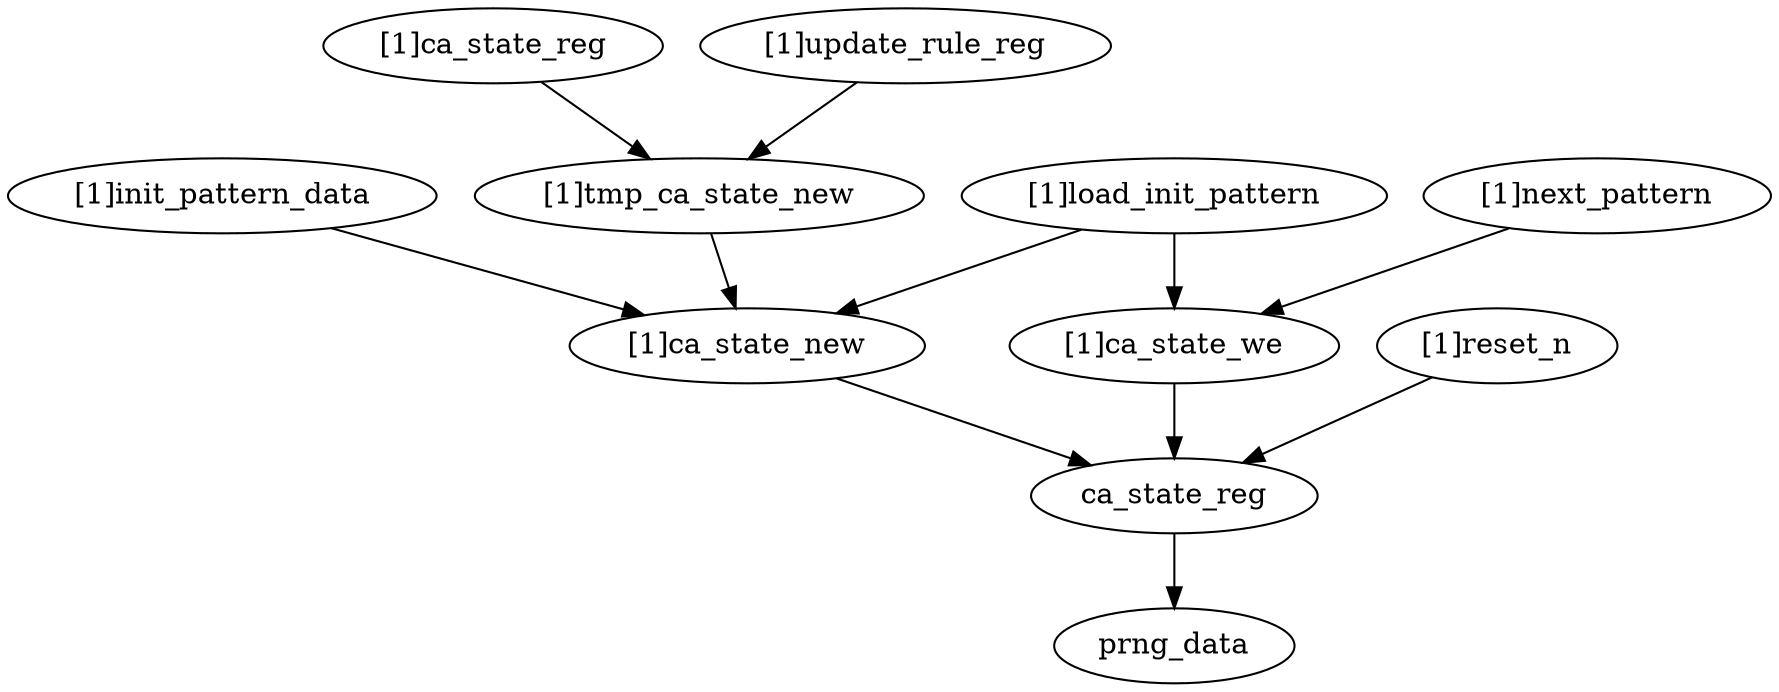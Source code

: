 strict digraph "" {
	ca_state_reg	 [complexity=2,
		importance=0.219051346161,
		rank=0.109525673081];
	prng_data	 [complexity=0,
		importance=0.0435972979199,
		rank=0.0];
	ca_state_reg -> prng_data;
	"[1]init_pattern_data"	 [complexity=6,
		importance=0.428638009897,
		rank=0.0714396683162];
	"[1]ca_state_new"	 [complexity=4,
		importance=0.385154789006,
		rank=0.0962886972514];
	"[1]init_pattern_data" -> "[1]ca_state_new";
	"[1]ca_state_we"	 [complexity=3,
		importance=0.295146982777,
		rank=0.0983823275923];
	"[1]ca_state_we" -> ca_state_reg;
	"[1]load_init_pattern"	 [complexity=5,
		importance=0.813792798903,
		rank=0.162758559781];
	"[1]load_init_pattern" -> "[1]ca_state_we";
	"[1]load_init_pattern" -> "[1]ca_state_new";
	"[1]ca_state_reg"	 [complexity=102,
		importance=434.224317488,
		rank=4.25710115184];
	"[1]tmp_ca_state_new"	 [complexity=6,
		importance=0.565167790937,
		rank=0.0941946318229];
	"[1]ca_state_reg" -> "[1]tmp_ca_state_new";
	"[1]tmp_ca_state_new" -> "[1]ca_state_new";
	"[1]update_rule_reg"	 [complexity=518,
		importance=144.780791727,
		rank=0.279499597929];
	"[1]update_rule_reg" -> "[1]tmp_ca_state_new";
	"[1]reset_n"	 [complexity=3,
		importance=0.481585913214,
		rank=0.160528637738];
	"[1]reset_n" -> ca_state_reg;
	"[1]next_pattern"	 [complexity=5,
		importance=0.633777186445,
		rank=0.126755437289];
	"[1]next_pattern" -> "[1]ca_state_we";
	"[1]ca_state_new" -> ca_state_reg;
}

